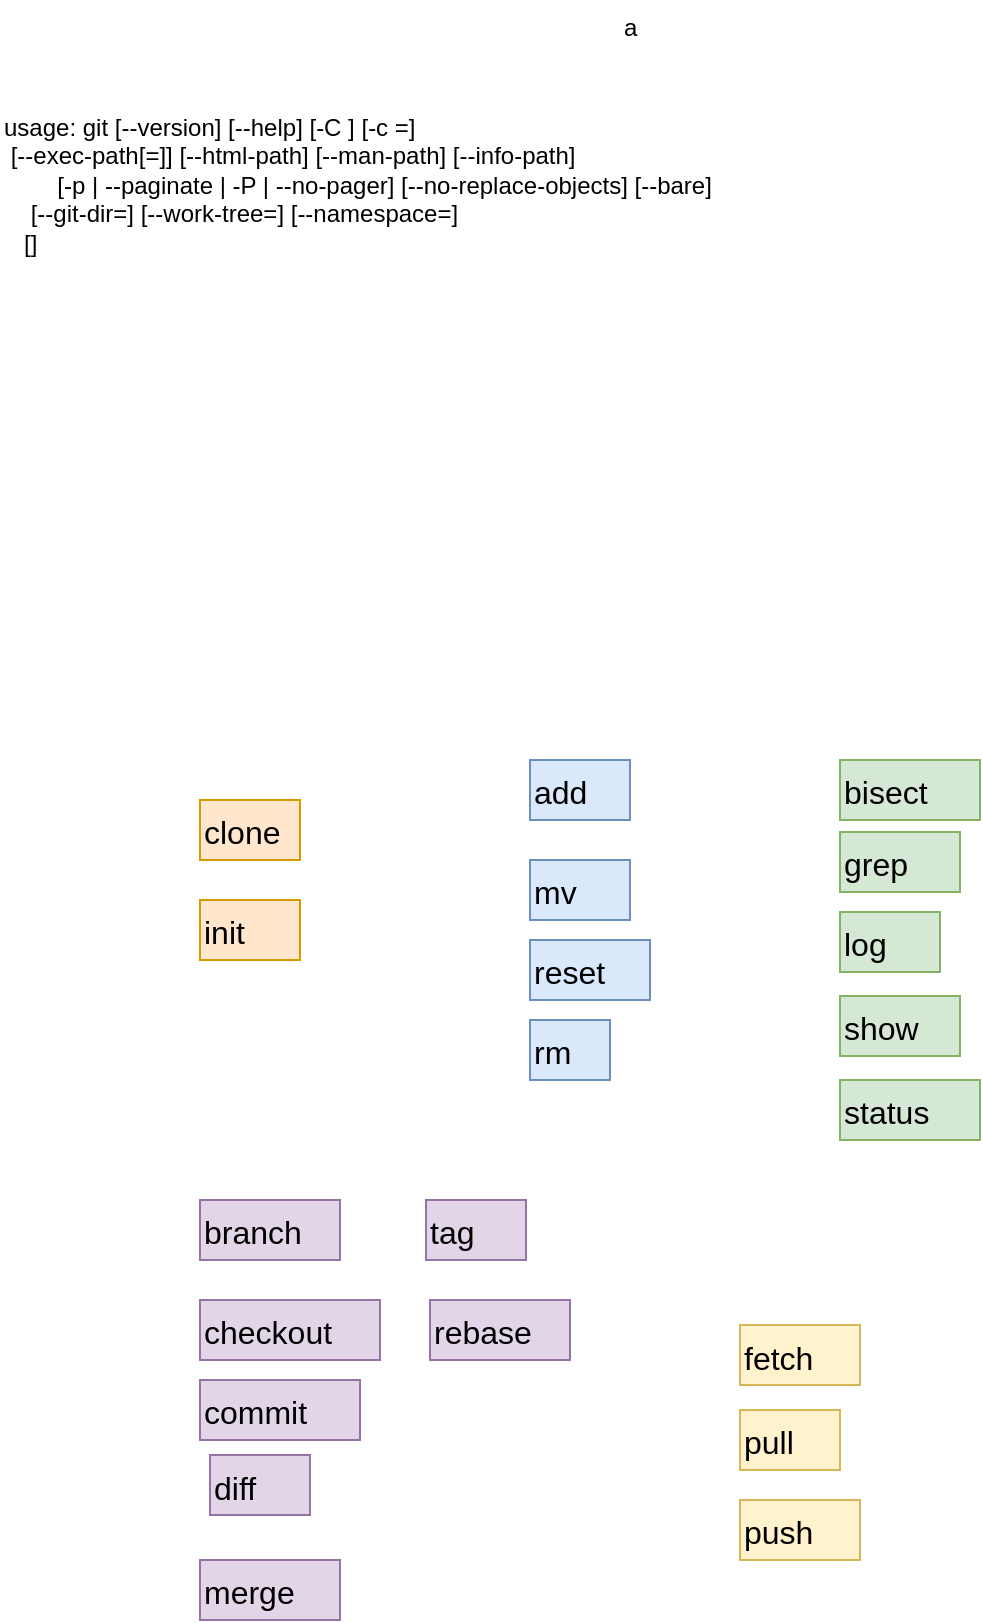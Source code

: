 <mxfile version="10.7.7" type="github"><diagram id="93eOsVOGicnqy5osh9hg" name="第 1 页"><mxGraphModel dx="961" dy="493" grid="1" gridSize="10" guides="1" tooltips="1" connect="1" arrows="1" fold="1" page="1" pageScale="1" pageWidth="827" pageHeight="1169" math="0" shadow="0"><root><mxCell id="0"/><mxCell id="1" parent="0"/><mxCell id="efTMcP-Q1plkwtjR5hto-1" value="a" style="text;html=1;" vertex="1" parent="1"><mxGeometry x="460" y="240" width="30" height="30" as="geometry"/></mxCell><mxCell id="efTMcP-Q1plkwtjR5hto-5" value="usage: git [--version] [--help] [-C ] [-c =]&amp;nbsp; &amp;nbsp; &amp;nbsp; &amp;nbsp; &amp;nbsp; &lt;br&gt;&amp;nbsp;[--exec-path[=]] [--html-path] [--man-path] [--info-path]&amp;nbsp; &amp;nbsp;&lt;br&gt;&amp;nbsp; &amp;nbsp; &amp;nbsp; &amp;nbsp; [-p | --paginate | -P | --no-pager] [--no-replace-objects] [--bare]&amp;nbsp; &amp;nbsp; &amp;nbsp; &amp;nbsp;&lt;br&gt;&amp;nbsp; &amp;nbsp; [--git-dir=] [--work-tree=] [--namespace=]&amp;nbsp; &amp;nbsp; &amp;nbsp; &amp;nbsp; &amp;nbsp;&lt;br&gt;&amp;nbsp;&amp;nbsp;&lt;command&gt; []" style="text;html=1;" vertex="1" parent="1"><mxGeometry x="150" y="290" width="370" height="80" as="geometry"/></mxCell><mxCell id="efTMcP-Q1plkwtjR5hto-6" value="clone" style="text;html=1;fontSize=16;fillColor=#ffe6cc;strokeColor=#d79b00;" vertex="1" parent="1"><mxGeometry x="250" y="640" width="50" height="30" as="geometry"/></mxCell><mxCell id="efTMcP-Q1plkwtjR5hto-7" value="init" style="text;html=1;fontSize=16;fillColor=#ffe6cc;strokeColor=#d79b00;" vertex="1" parent="1"><mxGeometry x="250" y="690" width="50" height="30" as="geometry"/></mxCell><mxCell id="efTMcP-Q1plkwtjR5hto-8" value="add" style="text;html=1;fontSize=16;fillColor=#dae8fc;strokeColor=#6c8ebf;" vertex="1" parent="1"><mxGeometry x="415" y="620" width="50" height="30" as="geometry"/></mxCell><mxCell id="efTMcP-Q1plkwtjR5hto-9" value="mv" style="text;html=1;fontSize=16;fillColor=#dae8fc;strokeColor=#6c8ebf;" vertex="1" parent="1"><mxGeometry x="415" y="670" width="50" height="30" as="geometry"/></mxCell><mxCell id="efTMcP-Q1plkwtjR5hto-10" value="reset" style="text;html=1;fontSize=16;fillColor=#dae8fc;strokeColor=#6c8ebf;" vertex="1" parent="1"><mxGeometry x="415" y="710" width="60" height="30" as="geometry"/></mxCell><mxCell id="efTMcP-Q1plkwtjR5hto-11" value="rm" style="text;html=1;fontSize=16;fillColor=#dae8fc;strokeColor=#6c8ebf;" vertex="1" parent="1"><mxGeometry x="415" y="750" width="40" height="30" as="geometry"/></mxCell><mxCell id="efTMcP-Q1plkwtjR5hto-12" value="bisect" style="text;html=1;fontSize=16;fillColor=#d5e8d4;strokeColor=#82b366;" vertex="1" parent="1"><mxGeometry x="570" y="620" width="70" height="30" as="geometry"/></mxCell><mxCell id="efTMcP-Q1plkwtjR5hto-13" value="grep" style="text;html=1;fontSize=16;fillColor=#d5e8d4;strokeColor=#82b366;" vertex="1" parent="1"><mxGeometry x="570" y="656" width="60" height="30" as="geometry"/></mxCell><mxCell id="efTMcP-Q1plkwtjR5hto-14" value="log" style="text;html=1;fontSize=16;fillColor=#d5e8d4;strokeColor=#82b366;" vertex="1" parent="1"><mxGeometry x="570" y="696" width="50" height="30" as="geometry"/></mxCell><mxCell id="efTMcP-Q1plkwtjR5hto-15" value="show" style="text;html=1;fontSize=16;fillColor=#d5e8d4;strokeColor=#82b366;" vertex="1" parent="1"><mxGeometry x="570" y="738" width="60" height="30" as="geometry"/></mxCell><mxCell id="efTMcP-Q1plkwtjR5hto-16" value="status" style="text;html=1;fontSize=16;fillColor=#d5e8d4;strokeColor=#82b366;" vertex="1" parent="1"><mxGeometry x="570" y="780" width="70" height="30" as="geometry"/></mxCell><mxCell id="efTMcP-Q1plkwtjR5hto-17" value="branch" style="text;html=1;fontSize=16;fillColor=#e1d5e7;strokeColor=#9673a6;" vertex="1" parent="1"><mxGeometry x="250" y="840" width="70" height="30" as="geometry"/></mxCell><mxCell id="efTMcP-Q1plkwtjR5hto-18" value="checkout" style="text;html=1;fontSize=16;fillColor=#e1d5e7;strokeColor=#9673a6;" vertex="1" parent="1"><mxGeometry x="250" y="890" width="90" height="30" as="geometry"/></mxCell><mxCell id="efTMcP-Q1plkwtjR5hto-19" value="commit" style="text;html=1;fontSize=16;fillColor=#e1d5e7;strokeColor=#9673a6;" vertex="1" parent="1"><mxGeometry x="250" y="930" width="80" height="30" as="geometry"/></mxCell><mxCell id="efTMcP-Q1plkwtjR5hto-20" value="diff" style="text;html=1;fontSize=16;fillColor=#e1d5e7;strokeColor=#9673a6;" vertex="1" parent="1"><mxGeometry x="255" y="967.5" width="50" height="30" as="geometry"/></mxCell><mxCell id="efTMcP-Q1plkwtjR5hto-21" value="merge" style="text;html=1;fontSize=16;fillColor=#e1d5e7;strokeColor=#9673a6;" vertex="1" parent="1"><mxGeometry x="250" y="1020" width="70" height="30" as="geometry"/></mxCell><mxCell id="efTMcP-Q1plkwtjR5hto-22" value="rebase" style="text;html=1;fontSize=16;fillColor=#e1d5e7;strokeColor=#9673a6;" vertex="1" parent="1"><mxGeometry x="365" y="890" width="70" height="30" as="geometry"/></mxCell><mxCell id="efTMcP-Q1plkwtjR5hto-23" value="tag" style="text;html=1;fontSize=16;fillColor=#e1d5e7;strokeColor=#9673a6;" vertex="1" parent="1"><mxGeometry x="363" y="840" width="50" height="30" as="geometry"/></mxCell><mxCell id="efTMcP-Q1plkwtjR5hto-24" value="fetch" style="text;html=1;fontSize=16;fillColor=#fff2cc;strokeColor=#d6b656;" vertex="1" parent="1"><mxGeometry x="520" y="902.5" width="60" height="30" as="geometry"/></mxCell><mxCell id="efTMcP-Q1plkwtjR5hto-25" value="pull" style="text;html=1;fontSize=16;fillColor=#fff2cc;strokeColor=#d6b656;" vertex="1" parent="1"><mxGeometry x="520" y="945" width="50" height="30" as="geometry"/></mxCell><mxCell id="efTMcP-Q1plkwtjR5hto-26" value="push" style="text;html=1;fontSize=16;fillColor=#fff2cc;strokeColor=#d6b656;" vertex="1" parent="1"><mxGeometry x="520" y="990" width="60" height="30" as="geometry"/></mxCell></root></mxGraphModel></diagram></mxfile>